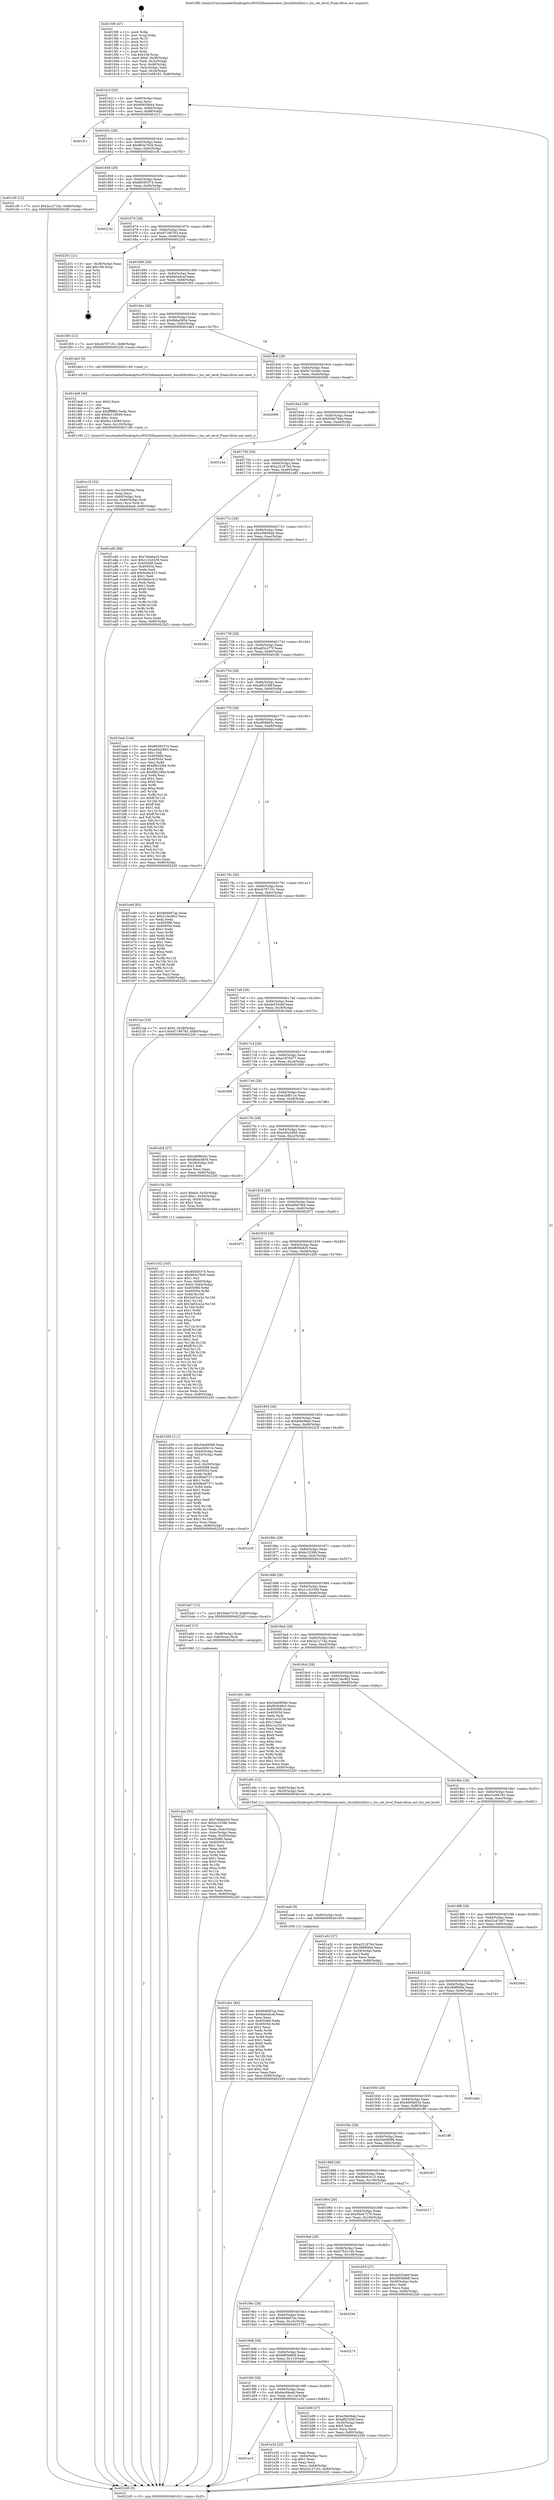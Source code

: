 digraph "0x4015f0" {
  label = "0x4015f0 (/mnt/c/Users/mathe/Desktop/tcc/POCII/binaries/extr_linuxfsbtrfslzo.c_lzo_set_level_Final-ollvm.out::main(0))"
  labelloc = "t"
  node[shape=record]

  Entry [label="",width=0.3,height=0.3,shape=circle,fillcolor=black,style=filled]
  "0x40161f" [label="{
     0x40161f [29]\l
     | [instrs]\l
     &nbsp;&nbsp;0x40161f \<+3\>: mov -0x80(%rbp),%eax\l
     &nbsp;&nbsp;0x401622 \<+2\>: mov %eax,%ecx\l
     &nbsp;&nbsp;0x401624 \<+6\>: sub $0x80659b44,%ecx\l
     &nbsp;&nbsp;0x40162a \<+6\>: mov %eax,-0x84(%rbp)\l
     &nbsp;&nbsp;0x401630 \<+6\>: mov %ecx,-0x88(%rbp)\l
     &nbsp;&nbsp;0x401636 \<+6\>: je 0000000000401f11 \<main+0x921\>\l
  }"]
  "0x401f11" [label="{
     0x401f11\l
  }", style=dashed]
  "0x40163c" [label="{
     0x40163c [28]\l
     | [instrs]\l
     &nbsp;&nbsp;0x40163c \<+5\>: jmp 0000000000401641 \<main+0x51\>\l
     &nbsp;&nbsp;0x401641 \<+6\>: mov -0x84(%rbp),%eax\l
     &nbsp;&nbsp;0x401647 \<+5\>: sub $0x863a7926,%eax\l
     &nbsp;&nbsp;0x40164c \<+6\>: mov %eax,-0x8c(%rbp)\l
     &nbsp;&nbsp;0x401652 \<+6\>: je 0000000000401cf5 \<main+0x705\>\l
  }"]
  Exit [label="",width=0.3,height=0.3,shape=circle,fillcolor=black,style=filled,peripheries=2]
  "0x401cf5" [label="{
     0x401cf5 [12]\l
     | [instrs]\l
     &nbsp;&nbsp;0x401cf5 \<+7\>: movl $0x2a1271bc,-0x80(%rbp)\l
     &nbsp;&nbsp;0x401cfc \<+5\>: jmp 00000000004022d5 \<main+0xce5\>\l
  }"]
  "0x401658" [label="{
     0x401658 [28]\l
     | [instrs]\l
     &nbsp;&nbsp;0x401658 \<+5\>: jmp 000000000040165d \<main+0x6d\>\l
     &nbsp;&nbsp;0x40165d \<+6\>: mov -0x84(%rbp),%eax\l
     &nbsp;&nbsp;0x401663 \<+5\>: sub $0x86583374,%eax\l
     &nbsp;&nbsp;0x401668 \<+6\>: mov %eax,-0x90(%rbp)\l
     &nbsp;&nbsp;0x40166e \<+6\>: je 0000000000402232 \<main+0xc42\>\l
  }"]
  "0x401eb1" [label="{
     0x401eb1 [84]\l
     | [instrs]\l
     &nbsp;&nbsp;0x401eb1 \<+5\>: mov $0x684b87aa,%esi\l
     &nbsp;&nbsp;0x401eb6 \<+5\>: mov $0x8a0adcef,%eax\l
     &nbsp;&nbsp;0x401ebb \<+2\>: xor %ecx,%ecx\l
     &nbsp;&nbsp;0x401ebd \<+7\>: mov 0x405068,%edx\l
     &nbsp;&nbsp;0x401ec4 \<+8\>: mov 0x405054,%r8d\l
     &nbsp;&nbsp;0x401ecc \<+3\>: sub $0x1,%ecx\l
     &nbsp;&nbsp;0x401ecf \<+3\>: mov %edx,%r9d\l
     &nbsp;&nbsp;0x401ed2 \<+3\>: add %ecx,%r9d\l
     &nbsp;&nbsp;0x401ed5 \<+4\>: imul %r9d,%edx\l
     &nbsp;&nbsp;0x401ed9 \<+3\>: and $0x1,%edx\l
     &nbsp;&nbsp;0x401edc \<+3\>: cmp $0x0,%edx\l
     &nbsp;&nbsp;0x401edf \<+4\>: sete %r10b\l
     &nbsp;&nbsp;0x401ee3 \<+4\>: cmp $0xa,%r8d\l
     &nbsp;&nbsp;0x401ee7 \<+4\>: setl %r11b\l
     &nbsp;&nbsp;0x401eeb \<+3\>: mov %r10b,%bl\l
     &nbsp;&nbsp;0x401eee \<+3\>: and %r11b,%bl\l
     &nbsp;&nbsp;0x401ef1 \<+3\>: xor %r11b,%r10b\l
     &nbsp;&nbsp;0x401ef4 \<+3\>: or %r10b,%bl\l
     &nbsp;&nbsp;0x401ef7 \<+3\>: test $0x1,%bl\l
     &nbsp;&nbsp;0x401efa \<+3\>: cmovne %eax,%esi\l
     &nbsp;&nbsp;0x401efd \<+3\>: mov %esi,-0x80(%rbp)\l
     &nbsp;&nbsp;0x401f00 \<+5\>: jmp 00000000004022d5 \<main+0xce5\>\l
  }"]
  "0x402232" [label="{
     0x402232\l
  }", style=dashed]
  "0x401674" [label="{
     0x401674 [28]\l
     | [instrs]\l
     &nbsp;&nbsp;0x401674 \<+5\>: jmp 0000000000401679 \<main+0x89\>\l
     &nbsp;&nbsp;0x401679 \<+6\>: mov -0x84(%rbp),%eax\l
     &nbsp;&nbsp;0x40167f \<+5\>: sub $0x87180783,%eax\l
     &nbsp;&nbsp;0x401684 \<+6\>: mov %eax,-0x94(%rbp)\l
     &nbsp;&nbsp;0x40168a \<+6\>: je 0000000000402201 \<main+0xc11\>\l
  }"]
  "0x401ea8" [label="{
     0x401ea8 [9]\l
     | [instrs]\l
     &nbsp;&nbsp;0x401ea8 \<+4\>: mov -0x60(%rbp),%rdi\l
     &nbsp;&nbsp;0x401eac \<+5\>: call 0000000000401030 \<free@plt\>\l
     | [calls]\l
     &nbsp;&nbsp;0x401030 \{1\} (unknown)\l
  }"]
  "0x402201" [label="{
     0x402201 [21]\l
     | [instrs]\l
     &nbsp;&nbsp;0x402201 \<+3\>: mov -0x38(%rbp),%eax\l
     &nbsp;&nbsp;0x402204 \<+7\>: add $0x108,%rsp\l
     &nbsp;&nbsp;0x40220b \<+1\>: pop %rbx\l
     &nbsp;&nbsp;0x40220c \<+2\>: pop %r12\l
     &nbsp;&nbsp;0x40220e \<+2\>: pop %r13\l
     &nbsp;&nbsp;0x402210 \<+2\>: pop %r14\l
     &nbsp;&nbsp;0x402212 \<+2\>: pop %r15\l
     &nbsp;&nbsp;0x402214 \<+1\>: pop %rbp\l
     &nbsp;&nbsp;0x402215 \<+1\>: ret\l
  }"]
  "0x401690" [label="{
     0x401690 [28]\l
     | [instrs]\l
     &nbsp;&nbsp;0x401690 \<+5\>: jmp 0000000000401695 \<main+0xa5\>\l
     &nbsp;&nbsp;0x401695 \<+6\>: mov -0x84(%rbp),%eax\l
     &nbsp;&nbsp;0x40169b \<+5\>: sub $0x8a0adcef,%eax\l
     &nbsp;&nbsp;0x4016a0 \<+6\>: mov %eax,-0x98(%rbp)\l
     &nbsp;&nbsp;0x4016a6 \<+6\>: je 0000000000401f05 \<main+0x915\>\l
  }"]
  "0x401a10" [label="{
     0x401a10\l
  }", style=dashed]
  "0x401f05" [label="{
     0x401f05 [12]\l
     | [instrs]\l
     &nbsp;&nbsp;0x401f05 \<+7\>: movl $0xcb787151,-0x80(%rbp)\l
     &nbsp;&nbsp;0x401f0c \<+5\>: jmp 00000000004022d5 \<main+0xce5\>\l
  }"]
  "0x4016ac" [label="{
     0x4016ac [28]\l
     | [instrs]\l
     &nbsp;&nbsp;0x4016ac \<+5\>: jmp 00000000004016b1 \<main+0xc1\>\l
     &nbsp;&nbsp;0x4016b1 \<+6\>: mov -0x84(%rbp),%eax\l
     &nbsp;&nbsp;0x4016b7 \<+5\>: sub $0x8bba5854,%eax\l
     &nbsp;&nbsp;0x4016bc \<+6\>: mov %eax,-0x9c(%rbp)\l
     &nbsp;&nbsp;0x4016c2 \<+6\>: je 0000000000401de3 \<main+0x7f3\>\l
  }"]
  "0x401e30" [label="{
     0x401e30 [25]\l
     | [instrs]\l
     &nbsp;&nbsp;0x401e30 \<+2\>: xor %eax,%eax\l
     &nbsp;&nbsp;0x401e32 \<+3\>: mov -0x64(%rbp),%ecx\l
     &nbsp;&nbsp;0x401e35 \<+3\>: sub $0x1,%eax\l
     &nbsp;&nbsp;0x401e38 \<+2\>: sub %eax,%ecx\l
     &nbsp;&nbsp;0x401e3a \<+3\>: mov %ecx,-0x64(%rbp)\l
     &nbsp;&nbsp;0x401e3d \<+7\>: movl $0x2a1271bc,-0x80(%rbp)\l
     &nbsp;&nbsp;0x401e44 \<+5\>: jmp 00000000004022d5 \<main+0xce5\>\l
  }"]
  "0x401de3" [label="{
     0x401de3 [5]\l
     | [instrs]\l
     &nbsp;&nbsp;0x401de3 \<+5\>: call 0000000000401160 \<next_i\>\l
     | [calls]\l
     &nbsp;&nbsp;0x401160 \{1\} (/mnt/c/Users/mathe/Desktop/tcc/POCII/binaries/extr_linuxfsbtrfslzo.c_lzo_set_level_Final-ollvm.out::next_i)\l
  }"]
  "0x4016c8" [label="{
     0x4016c8 [28]\l
     | [instrs]\l
     &nbsp;&nbsp;0x4016c8 \<+5\>: jmp 00000000004016cd \<main+0xdd\>\l
     &nbsp;&nbsp;0x4016cd \<+6\>: mov -0x84(%rbp),%eax\l
     &nbsp;&nbsp;0x4016d3 \<+5\>: sub $0x8c7e249a,%eax\l
     &nbsp;&nbsp;0x4016d8 \<+6\>: mov %eax,-0xa0(%rbp)\l
     &nbsp;&nbsp;0x4016de \<+6\>: je 0000000000402090 \<main+0xaa0\>\l
  }"]
  "0x401e10" [label="{
     0x401e10 [32]\l
     | [instrs]\l
     &nbsp;&nbsp;0x401e10 \<+6\>: mov -0x120(%rbp),%ecx\l
     &nbsp;&nbsp;0x401e16 \<+3\>: imul %eax,%ecx\l
     &nbsp;&nbsp;0x401e19 \<+4\>: mov -0x60(%rbp),%rsi\l
     &nbsp;&nbsp;0x401e1d \<+4\>: movslq -0x64(%rbp),%rdi\l
     &nbsp;&nbsp;0x401e21 \<+3\>: mov %ecx,(%rsi,%rdi,4)\l
     &nbsp;&nbsp;0x401e24 \<+7\>: movl $0x6ac84ea8,-0x80(%rbp)\l
     &nbsp;&nbsp;0x401e2b \<+5\>: jmp 00000000004022d5 \<main+0xce5\>\l
  }"]
  "0x402090" [label="{
     0x402090\l
  }", style=dashed]
  "0x4016e4" [label="{
     0x4016e4 [28]\l
     | [instrs]\l
     &nbsp;&nbsp;0x4016e4 \<+5\>: jmp 00000000004016e9 \<main+0xf9\>\l
     &nbsp;&nbsp;0x4016e9 \<+6\>: mov -0x84(%rbp),%eax\l
     &nbsp;&nbsp;0x4016ef \<+5\>: sub $0x93a07b4a,%eax\l
     &nbsp;&nbsp;0x4016f4 \<+6\>: mov %eax,-0xa4(%rbp)\l
     &nbsp;&nbsp;0x4016fa \<+6\>: je 000000000040214d \<main+0xb5d\>\l
  }"]
  "0x401de8" [label="{
     0x401de8 [40]\l
     | [instrs]\l
     &nbsp;&nbsp;0x401de8 \<+5\>: mov $0x2,%ecx\l
     &nbsp;&nbsp;0x401ded \<+1\>: cltd\l
     &nbsp;&nbsp;0x401dee \<+2\>: idiv %ecx\l
     &nbsp;&nbsp;0x401df0 \<+6\>: imul $0xfffffffe,%edx,%ecx\l
     &nbsp;&nbsp;0x401df6 \<+6\>: add $0x6e118099,%ecx\l
     &nbsp;&nbsp;0x401dfc \<+3\>: add $0x1,%ecx\l
     &nbsp;&nbsp;0x401dff \<+6\>: sub $0x6e118099,%ecx\l
     &nbsp;&nbsp;0x401e05 \<+6\>: mov %ecx,-0x120(%rbp)\l
     &nbsp;&nbsp;0x401e0b \<+5\>: call 0000000000401160 \<next_i\>\l
     | [calls]\l
     &nbsp;&nbsp;0x401160 \{1\} (/mnt/c/Users/mathe/Desktop/tcc/POCII/binaries/extr_linuxfsbtrfslzo.c_lzo_set_level_Final-ollvm.out::next_i)\l
  }"]
  "0x40214d" [label="{
     0x40214d\l
  }", style=dashed]
  "0x401700" [label="{
     0x401700 [28]\l
     | [instrs]\l
     &nbsp;&nbsp;0x401700 \<+5\>: jmp 0000000000401705 \<main+0x115\>\l
     &nbsp;&nbsp;0x401705 \<+6\>: mov -0x84(%rbp),%eax\l
     &nbsp;&nbsp;0x40170b \<+5\>: sub $0xa22187b4,%eax\l
     &nbsp;&nbsp;0x401710 \<+6\>: mov %eax,-0xa8(%rbp)\l
     &nbsp;&nbsp;0x401716 \<+6\>: je 0000000000401a85 \<main+0x495\>\l
  }"]
  "0x401c52" [label="{
     0x401c52 [163]\l
     | [instrs]\l
     &nbsp;&nbsp;0x401c52 \<+5\>: mov $0x86583374,%ecx\l
     &nbsp;&nbsp;0x401c57 \<+5\>: mov $0x863a7926,%edx\l
     &nbsp;&nbsp;0x401c5c \<+3\>: mov $0x1,%sil\l
     &nbsp;&nbsp;0x401c5f \<+4\>: mov %rax,-0x60(%rbp)\l
     &nbsp;&nbsp;0x401c63 \<+7\>: movl $0x0,-0x64(%rbp)\l
     &nbsp;&nbsp;0x401c6a \<+8\>: mov 0x405068,%r8d\l
     &nbsp;&nbsp;0x401c72 \<+8\>: mov 0x405054,%r9d\l
     &nbsp;&nbsp;0x401c7a \<+3\>: mov %r8d,%r10d\l
     &nbsp;&nbsp;0x401c7d \<+7\>: sub $0x3a03ce2a,%r10d\l
     &nbsp;&nbsp;0x401c84 \<+4\>: sub $0x1,%r10d\l
     &nbsp;&nbsp;0x401c88 \<+7\>: add $0x3a03ce2a,%r10d\l
     &nbsp;&nbsp;0x401c8f \<+4\>: imul %r10d,%r8d\l
     &nbsp;&nbsp;0x401c93 \<+4\>: and $0x1,%r8d\l
     &nbsp;&nbsp;0x401c97 \<+4\>: cmp $0x0,%r8d\l
     &nbsp;&nbsp;0x401c9b \<+4\>: sete %r11b\l
     &nbsp;&nbsp;0x401c9f \<+4\>: cmp $0xa,%r9d\l
     &nbsp;&nbsp;0x401ca3 \<+3\>: setl %bl\l
     &nbsp;&nbsp;0x401ca6 \<+3\>: mov %r11b,%r14b\l
     &nbsp;&nbsp;0x401ca9 \<+4\>: xor $0xff,%r14b\l
     &nbsp;&nbsp;0x401cad \<+3\>: mov %bl,%r15b\l
     &nbsp;&nbsp;0x401cb0 \<+4\>: xor $0xff,%r15b\l
     &nbsp;&nbsp;0x401cb4 \<+4\>: xor $0x1,%sil\l
     &nbsp;&nbsp;0x401cb8 \<+3\>: mov %r14b,%r12b\l
     &nbsp;&nbsp;0x401cbb \<+4\>: and $0xff,%r12b\l
     &nbsp;&nbsp;0x401cbf \<+3\>: and %sil,%r11b\l
     &nbsp;&nbsp;0x401cc2 \<+3\>: mov %r15b,%r13b\l
     &nbsp;&nbsp;0x401cc5 \<+4\>: and $0xff,%r13b\l
     &nbsp;&nbsp;0x401cc9 \<+3\>: and %sil,%bl\l
     &nbsp;&nbsp;0x401ccc \<+3\>: or %r11b,%r12b\l
     &nbsp;&nbsp;0x401ccf \<+3\>: or %bl,%r13b\l
     &nbsp;&nbsp;0x401cd2 \<+3\>: xor %r13b,%r12b\l
     &nbsp;&nbsp;0x401cd5 \<+3\>: or %r15b,%r14b\l
     &nbsp;&nbsp;0x401cd8 \<+4\>: xor $0xff,%r14b\l
     &nbsp;&nbsp;0x401cdc \<+4\>: or $0x1,%sil\l
     &nbsp;&nbsp;0x401ce0 \<+3\>: and %sil,%r14b\l
     &nbsp;&nbsp;0x401ce3 \<+3\>: or %r14b,%r12b\l
     &nbsp;&nbsp;0x401ce6 \<+4\>: test $0x1,%r12b\l
     &nbsp;&nbsp;0x401cea \<+3\>: cmovne %edx,%ecx\l
     &nbsp;&nbsp;0x401ced \<+3\>: mov %ecx,-0x80(%rbp)\l
     &nbsp;&nbsp;0x401cf0 \<+5\>: jmp 00000000004022d5 \<main+0xce5\>\l
  }"]
  "0x401a85" [label="{
     0x401a85 [88]\l
     | [instrs]\l
     &nbsp;&nbsp;0x401a85 \<+5\>: mov $0x7e0abe20,%eax\l
     &nbsp;&nbsp;0x401a8a \<+5\>: mov $0x1c1b3339,%ecx\l
     &nbsp;&nbsp;0x401a8f \<+7\>: mov 0x405068,%edx\l
     &nbsp;&nbsp;0x401a96 \<+7\>: mov 0x405054,%esi\l
     &nbsp;&nbsp;0x401a9d \<+2\>: mov %edx,%edi\l
     &nbsp;&nbsp;0x401a9f \<+6\>: add $0x9edec413,%edi\l
     &nbsp;&nbsp;0x401aa5 \<+3\>: sub $0x1,%edi\l
     &nbsp;&nbsp;0x401aa8 \<+6\>: sub $0x9edec413,%edi\l
     &nbsp;&nbsp;0x401aae \<+3\>: imul %edi,%edx\l
     &nbsp;&nbsp;0x401ab1 \<+3\>: and $0x1,%edx\l
     &nbsp;&nbsp;0x401ab4 \<+3\>: cmp $0x0,%edx\l
     &nbsp;&nbsp;0x401ab7 \<+4\>: sete %r8b\l
     &nbsp;&nbsp;0x401abb \<+3\>: cmp $0xa,%esi\l
     &nbsp;&nbsp;0x401abe \<+4\>: setl %r9b\l
     &nbsp;&nbsp;0x401ac2 \<+3\>: mov %r8b,%r10b\l
     &nbsp;&nbsp;0x401ac5 \<+3\>: and %r9b,%r10b\l
     &nbsp;&nbsp;0x401ac8 \<+3\>: xor %r9b,%r8b\l
     &nbsp;&nbsp;0x401acb \<+3\>: or %r8b,%r10b\l
     &nbsp;&nbsp;0x401ace \<+4\>: test $0x1,%r10b\l
     &nbsp;&nbsp;0x401ad2 \<+3\>: cmovne %ecx,%eax\l
     &nbsp;&nbsp;0x401ad5 \<+3\>: mov %eax,-0x80(%rbp)\l
     &nbsp;&nbsp;0x401ad8 \<+5\>: jmp 00000000004022d5 \<main+0xce5\>\l
  }"]
  "0x40171c" [label="{
     0x40171c [28]\l
     | [instrs]\l
     &nbsp;&nbsp;0x40171c \<+5\>: jmp 0000000000401721 \<main+0x131\>\l
     &nbsp;&nbsp;0x401721 \<+6\>: mov -0x84(%rbp),%eax\l
     &nbsp;&nbsp;0x401727 \<+5\>: sub $0xa39e56ab,%eax\l
     &nbsp;&nbsp;0x40172c \<+6\>: mov %eax,-0xac(%rbp)\l
     &nbsp;&nbsp;0x401732 \<+6\>: je 00000000004020b1 \<main+0xac1\>\l
  }"]
  "0x4019f4" [label="{
     0x4019f4 [28]\l
     | [instrs]\l
     &nbsp;&nbsp;0x4019f4 \<+5\>: jmp 00000000004019f9 \<main+0x409\>\l
     &nbsp;&nbsp;0x4019f9 \<+6\>: mov -0x84(%rbp),%eax\l
     &nbsp;&nbsp;0x4019ff \<+5\>: sub $0x6ac84ea8,%eax\l
     &nbsp;&nbsp;0x401a04 \<+6\>: mov %eax,-0x114(%rbp)\l
     &nbsp;&nbsp;0x401a0a \<+6\>: je 0000000000401e30 \<main+0x840\>\l
  }"]
  "0x4020b1" [label="{
     0x4020b1\l
  }", style=dashed]
  "0x401738" [label="{
     0x401738 [28]\l
     | [instrs]\l
     &nbsp;&nbsp;0x401738 \<+5\>: jmp 000000000040173d \<main+0x14d\>\l
     &nbsp;&nbsp;0x40173d \<+6\>: mov -0x84(%rbp),%eax\l
     &nbsp;&nbsp;0x401743 \<+5\>: sub $0xa83c477f,%eax\l
     &nbsp;&nbsp;0x401748 \<+6\>: mov %eax,-0xb0(%rbp)\l
     &nbsp;&nbsp;0x40174e \<+6\>: je 0000000000401ffc \<main+0xa0c\>\l
  }"]
  "0x401b89" [label="{
     0x401b89 [27]\l
     | [instrs]\l
     &nbsp;&nbsp;0x401b89 \<+5\>: mov $0xa39e56ab,%eax\l
     &nbsp;&nbsp;0x401b8e \<+5\>: mov $0xaf92336f,%ecx\l
     &nbsp;&nbsp;0x401b93 \<+3\>: mov -0x30(%rbp),%edx\l
     &nbsp;&nbsp;0x401b96 \<+3\>: cmp $0x0,%edx\l
     &nbsp;&nbsp;0x401b99 \<+3\>: cmove %ecx,%eax\l
     &nbsp;&nbsp;0x401b9c \<+3\>: mov %eax,-0x80(%rbp)\l
     &nbsp;&nbsp;0x401b9f \<+5\>: jmp 00000000004022d5 \<main+0xce5\>\l
  }"]
  "0x401ffc" [label="{
     0x401ffc\l
  }", style=dashed]
  "0x401754" [label="{
     0x401754 [28]\l
     | [instrs]\l
     &nbsp;&nbsp;0x401754 \<+5\>: jmp 0000000000401759 \<main+0x169\>\l
     &nbsp;&nbsp;0x401759 \<+6\>: mov -0x84(%rbp),%eax\l
     &nbsp;&nbsp;0x40175f \<+5\>: sub $0xaf92336f,%eax\l
     &nbsp;&nbsp;0x401764 \<+6\>: mov %eax,-0xb4(%rbp)\l
     &nbsp;&nbsp;0x40176a \<+6\>: je 0000000000401ba4 \<main+0x5b4\>\l
  }"]
  "0x4019d8" [label="{
     0x4019d8 [28]\l
     | [instrs]\l
     &nbsp;&nbsp;0x4019d8 \<+5\>: jmp 00000000004019dd \<main+0x3ed\>\l
     &nbsp;&nbsp;0x4019dd \<+6\>: mov -0x84(%rbp),%eax\l
     &nbsp;&nbsp;0x4019e3 \<+5\>: sub $0x68f3b8b8,%eax\l
     &nbsp;&nbsp;0x4019e8 \<+6\>: mov %eax,-0x110(%rbp)\l
     &nbsp;&nbsp;0x4019ee \<+6\>: je 0000000000401b89 \<main+0x599\>\l
  }"]
  "0x401ba4" [label="{
     0x401ba4 [144]\l
     | [instrs]\l
     &nbsp;&nbsp;0x401ba4 \<+5\>: mov $0x86583374,%eax\l
     &nbsp;&nbsp;0x401ba9 \<+5\>: mov $0xe45a2883,%ecx\l
     &nbsp;&nbsp;0x401bae \<+2\>: mov $0x1,%dl\l
     &nbsp;&nbsp;0x401bb0 \<+7\>: mov 0x405068,%esi\l
     &nbsp;&nbsp;0x401bb7 \<+7\>: mov 0x405054,%edi\l
     &nbsp;&nbsp;0x401bbe \<+3\>: mov %esi,%r8d\l
     &nbsp;&nbsp;0x401bc1 \<+7\>: add $0x6fb22fd4,%r8d\l
     &nbsp;&nbsp;0x401bc8 \<+4\>: sub $0x1,%r8d\l
     &nbsp;&nbsp;0x401bcc \<+7\>: sub $0x6fb22fd4,%r8d\l
     &nbsp;&nbsp;0x401bd3 \<+4\>: imul %r8d,%esi\l
     &nbsp;&nbsp;0x401bd7 \<+3\>: and $0x1,%esi\l
     &nbsp;&nbsp;0x401bda \<+3\>: cmp $0x0,%esi\l
     &nbsp;&nbsp;0x401bdd \<+4\>: sete %r9b\l
     &nbsp;&nbsp;0x401be1 \<+3\>: cmp $0xa,%edi\l
     &nbsp;&nbsp;0x401be4 \<+4\>: setl %r10b\l
     &nbsp;&nbsp;0x401be8 \<+3\>: mov %r9b,%r11b\l
     &nbsp;&nbsp;0x401beb \<+4\>: xor $0xff,%r11b\l
     &nbsp;&nbsp;0x401bef \<+3\>: mov %r10b,%bl\l
     &nbsp;&nbsp;0x401bf2 \<+3\>: xor $0xff,%bl\l
     &nbsp;&nbsp;0x401bf5 \<+3\>: xor $0x1,%dl\l
     &nbsp;&nbsp;0x401bf8 \<+3\>: mov %r11b,%r14b\l
     &nbsp;&nbsp;0x401bfb \<+4\>: and $0xff,%r14b\l
     &nbsp;&nbsp;0x401bff \<+3\>: and %dl,%r9b\l
     &nbsp;&nbsp;0x401c02 \<+3\>: mov %bl,%r15b\l
     &nbsp;&nbsp;0x401c05 \<+4\>: and $0xff,%r15b\l
     &nbsp;&nbsp;0x401c09 \<+3\>: and %dl,%r10b\l
     &nbsp;&nbsp;0x401c0c \<+3\>: or %r9b,%r14b\l
     &nbsp;&nbsp;0x401c0f \<+3\>: or %r10b,%r15b\l
     &nbsp;&nbsp;0x401c12 \<+3\>: xor %r15b,%r14b\l
     &nbsp;&nbsp;0x401c15 \<+3\>: or %bl,%r11b\l
     &nbsp;&nbsp;0x401c18 \<+4\>: xor $0xff,%r11b\l
     &nbsp;&nbsp;0x401c1c \<+3\>: or $0x1,%dl\l
     &nbsp;&nbsp;0x401c1f \<+3\>: and %dl,%r11b\l
     &nbsp;&nbsp;0x401c22 \<+3\>: or %r11b,%r14b\l
     &nbsp;&nbsp;0x401c25 \<+4\>: test $0x1,%r14b\l
     &nbsp;&nbsp;0x401c29 \<+3\>: cmovne %ecx,%eax\l
     &nbsp;&nbsp;0x401c2c \<+3\>: mov %eax,-0x80(%rbp)\l
     &nbsp;&nbsp;0x401c2f \<+5\>: jmp 00000000004022d5 \<main+0xce5\>\l
  }"]
  "0x401770" [label="{
     0x401770 [28]\l
     | [instrs]\l
     &nbsp;&nbsp;0x401770 \<+5\>: jmp 0000000000401775 \<main+0x185\>\l
     &nbsp;&nbsp;0x401775 \<+6\>: mov -0x84(%rbp),%eax\l
     &nbsp;&nbsp;0x40177b \<+5\>: sub $0xc8086e5c,%eax\l
     &nbsp;&nbsp;0x401780 \<+6\>: mov %eax,-0xb8(%rbp)\l
     &nbsp;&nbsp;0x401786 \<+6\>: je 0000000000401e49 \<main+0x859\>\l
  }"]
  "0x402273" [label="{
     0x402273\l
  }", style=dashed]
  "0x401e49" [label="{
     0x401e49 [83]\l
     | [instrs]\l
     &nbsp;&nbsp;0x401e49 \<+5\>: mov $0x684b87aa,%eax\l
     &nbsp;&nbsp;0x401e4e \<+5\>: mov $0x313ec802,%ecx\l
     &nbsp;&nbsp;0x401e53 \<+2\>: xor %edx,%edx\l
     &nbsp;&nbsp;0x401e55 \<+7\>: mov 0x405068,%esi\l
     &nbsp;&nbsp;0x401e5c \<+7\>: mov 0x405054,%edi\l
     &nbsp;&nbsp;0x401e63 \<+3\>: sub $0x1,%edx\l
     &nbsp;&nbsp;0x401e66 \<+3\>: mov %esi,%r8d\l
     &nbsp;&nbsp;0x401e69 \<+3\>: add %edx,%r8d\l
     &nbsp;&nbsp;0x401e6c \<+4\>: imul %r8d,%esi\l
     &nbsp;&nbsp;0x401e70 \<+3\>: and $0x1,%esi\l
     &nbsp;&nbsp;0x401e73 \<+3\>: cmp $0x0,%esi\l
     &nbsp;&nbsp;0x401e76 \<+4\>: sete %r9b\l
     &nbsp;&nbsp;0x401e7a \<+3\>: cmp $0xa,%edi\l
     &nbsp;&nbsp;0x401e7d \<+4\>: setl %r10b\l
     &nbsp;&nbsp;0x401e81 \<+3\>: mov %r9b,%r11b\l
     &nbsp;&nbsp;0x401e84 \<+3\>: and %r10b,%r11b\l
     &nbsp;&nbsp;0x401e87 \<+3\>: xor %r10b,%r9b\l
     &nbsp;&nbsp;0x401e8a \<+3\>: or %r9b,%r11b\l
     &nbsp;&nbsp;0x401e8d \<+4\>: test $0x1,%r11b\l
     &nbsp;&nbsp;0x401e91 \<+3\>: cmovne %ecx,%eax\l
     &nbsp;&nbsp;0x401e94 \<+3\>: mov %eax,-0x80(%rbp)\l
     &nbsp;&nbsp;0x401e97 \<+5\>: jmp 00000000004022d5 \<main+0xce5\>\l
  }"]
  "0x40178c" [label="{
     0x40178c [28]\l
     | [instrs]\l
     &nbsp;&nbsp;0x40178c \<+5\>: jmp 0000000000401791 \<main+0x1a1\>\l
     &nbsp;&nbsp;0x401791 \<+6\>: mov -0x84(%rbp),%eax\l
     &nbsp;&nbsp;0x401797 \<+5\>: sub $0xcb787151,%eax\l
     &nbsp;&nbsp;0x40179c \<+6\>: mov %eax,-0xbc(%rbp)\l
     &nbsp;&nbsp;0x4017a2 \<+6\>: je 00000000004021ee \<main+0xbfe\>\l
  }"]
  "0x4019bc" [label="{
     0x4019bc [28]\l
     | [instrs]\l
     &nbsp;&nbsp;0x4019bc \<+5\>: jmp 00000000004019c1 \<main+0x3d1\>\l
     &nbsp;&nbsp;0x4019c1 \<+6\>: mov -0x84(%rbp),%eax\l
     &nbsp;&nbsp;0x4019c7 \<+5\>: sub $0x684b87aa,%eax\l
     &nbsp;&nbsp;0x4019cc \<+6\>: mov %eax,-0x10c(%rbp)\l
     &nbsp;&nbsp;0x4019d2 \<+6\>: je 0000000000402273 \<main+0xc83\>\l
  }"]
  "0x4021ee" [label="{
     0x4021ee [19]\l
     | [instrs]\l
     &nbsp;&nbsp;0x4021ee \<+7\>: movl $0x0,-0x38(%rbp)\l
     &nbsp;&nbsp;0x4021f5 \<+7\>: movl $0x87180783,-0x80(%rbp)\l
     &nbsp;&nbsp;0x4021fc \<+5\>: jmp 00000000004022d5 \<main+0xce5\>\l
  }"]
  "0x4017a8" [label="{
     0x4017a8 [28]\l
     | [instrs]\l
     &nbsp;&nbsp;0x4017a8 \<+5\>: jmp 00000000004017ad \<main+0x1bd\>\l
     &nbsp;&nbsp;0x4017ad \<+6\>: mov -0x84(%rbp),%eax\l
     &nbsp;&nbsp;0x4017b3 \<+5\>: sub $0xde555ebf,%eax\l
     &nbsp;&nbsp;0x4017b8 \<+6\>: mov %eax,-0xc0(%rbp)\l
     &nbsp;&nbsp;0x4017be \<+6\>: je 0000000000401b6e \<main+0x57e\>\l
  }"]
  "0x402294" [label="{
     0x402294\l
  }", style=dashed]
  "0x401b6e" [label="{
     0x401b6e\l
  }", style=dashed]
  "0x4017c4" [label="{
     0x4017c4 [28]\l
     | [instrs]\l
     &nbsp;&nbsp;0x4017c4 \<+5\>: jmp 00000000004017c9 \<main+0x1d9\>\l
     &nbsp;&nbsp;0x4017c9 \<+6\>: mov -0x84(%rbp),%eax\l
     &nbsp;&nbsp;0x4017cf \<+5\>: sub $0xe1879d77,%eax\l
     &nbsp;&nbsp;0x4017d4 \<+6\>: mov %eax,-0xc4(%rbp)\l
     &nbsp;&nbsp;0x4017da \<+6\>: je 0000000000401f69 \<main+0x979\>\l
  }"]
  "0x4019a0" [label="{
     0x4019a0 [28]\l
     | [instrs]\l
     &nbsp;&nbsp;0x4019a0 \<+5\>: jmp 00000000004019a5 \<main+0x3b5\>\l
     &nbsp;&nbsp;0x4019a5 \<+6\>: mov -0x84(%rbp),%eax\l
     &nbsp;&nbsp;0x4019ab \<+5\>: sub $0x57b3c14b,%eax\l
     &nbsp;&nbsp;0x4019b0 \<+6\>: mov %eax,-0x108(%rbp)\l
     &nbsp;&nbsp;0x4019b6 \<+6\>: je 0000000000402294 \<main+0xca4\>\l
  }"]
  "0x401f69" [label="{
     0x401f69\l
  }", style=dashed]
  "0x4017e0" [label="{
     0x4017e0 [28]\l
     | [instrs]\l
     &nbsp;&nbsp;0x4017e0 \<+5\>: jmp 00000000004017e5 \<main+0x1f5\>\l
     &nbsp;&nbsp;0x4017e5 \<+6\>: mov -0x84(%rbp),%eax\l
     &nbsp;&nbsp;0x4017eb \<+5\>: sub $0xe2bfb11e,%eax\l
     &nbsp;&nbsp;0x4017f0 \<+6\>: mov %eax,-0xc8(%rbp)\l
     &nbsp;&nbsp;0x4017f6 \<+6\>: je 0000000000401dc8 \<main+0x7d8\>\l
  }"]
  "0x401b53" [label="{
     0x401b53 [27]\l
     | [instrs]\l
     &nbsp;&nbsp;0x401b53 \<+5\>: mov $0xde555ebf,%eax\l
     &nbsp;&nbsp;0x401b58 \<+5\>: mov $0x68f3b8b8,%ecx\l
     &nbsp;&nbsp;0x401b5d \<+3\>: mov -0x30(%rbp),%edx\l
     &nbsp;&nbsp;0x401b60 \<+3\>: cmp $0x1,%edx\l
     &nbsp;&nbsp;0x401b63 \<+3\>: cmovl %ecx,%eax\l
     &nbsp;&nbsp;0x401b66 \<+3\>: mov %eax,-0x80(%rbp)\l
     &nbsp;&nbsp;0x401b69 \<+5\>: jmp 00000000004022d5 \<main+0xce5\>\l
  }"]
  "0x401dc8" [label="{
     0x401dc8 [27]\l
     | [instrs]\l
     &nbsp;&nbsp;0x401dc8 \<+5\>: mov $0xc8086e5c,%eax\l
     &nbsp;&nbsp;0x401dcd \<+5\>: mov $0x8bba5854,%ecx\l
     &nbsp;&nbsp;0x401dd2 \<+3\>: mov -0x29(%rbp),%dl\l
     &nbsp;&nbsp;0x401dd5 \<+3\>: test $0x1,%dl\l
     &nbsp;&nbsp;0x401dd8 \<+3\>: cmovne %ecx,%eax\l
     &nbsp;&nbsp;0x401ddb \<+3\>: mov %eax,-0x80(%rbp)\l
     &nbsp;&nbsp;0x401dde \<+5\>: jmp 00000000004022d5 \<main+0xce5\>\l
  }"]
  "0x4017fc" [label="{
     0x4017fc [28]\l
     | [instrs]\l
     &nbsp;&nbsp;0x4017fc \<+5\>: jmp 0000000000401801 \<main+0x211\>\l
     &nbsp;&nbsp;0x401801 \<+6\>: mov -0x84(%rbp),%eax\l
     &nbsp;&nbsp;0x401807 \<+5\>: sub $0xe45a2883,%eax\l
     &nbsp;&nbsp;0x40180c \<+6\>: mov %eax,-0xcc(%rbp)\l
     &nbsp;&nbsp;0x401812 \<+6\>: je 0000000000401c34 \<main+0x644\>\l
  }"]
  "0x401984" [label="{
     0x401984 [28]\l
     | [instrs]\l
     &nbsp;&nbsp;0x401984 \<+5\>: jmp 0000000000401989 \<main+0x399\>\l
     &nbsp;&nbsp;0x401989 \<+6\>: mov -0x84(%rbp),%eax\l
     &nbsp;&nbsp;0x40198f \<+5\>: sub $0x56e47279,%eax\l
     &nbsp;&nbsp;0x401994 \<+6\>: mov %eax,-0x104(%rbp)\l
     &nbsp;&nbsp;0x40199a \<+6\>: je 0000000000401b53 \<main+0x563\>\l
  }"]
  "0x401c34" [label="{
     0x401c34 [30]\l
     | [instrs]\l
     &nbsp;&nbsp;0x401c34 \<+7\>: movl $0x64,-0x50(%rbp)\l
     &nbsp;&nbsp;0x401c3b \<+7\>: movl $0x1,-0x54(%rbp)\l
     &nbsp;&nbsp;0x401c42 \<+4\>: movslq -0x54(%rbp),%rax\l
     &nbsp;&nbsp;0x401c46 \<+4\>: shl $0x2,%rax\l
     &nbsp;&nbsp;0x401c4a \<+3\>: mov %rax,%rdi\l
     &nbsp;&nbsp;0x401c4d \<+5\>: call 0000000000401050 \<malloc@plt\>\l
     | [calls]\l
     &nbsp;&nbsp;0x401050 \{1\} (unknown)\l
  }"]
  "0x401818" [label="{
     0x401818 [28]\l
     | [instrs]\l
     &nbsp;&nbsp;0x401818 \<+5\>: jmp 000000000040181d \<main+0x22d\>\l
     &nbsp;&nbsp;0x40181d \<+6\>: mov -0x84(%rbp),%eax\l
     &nbsp;&nbsp;0x401823 \<+5\>: sub $0xe69d7fe4,%eax\l
     &nbsp;&nbsp;0x401828 \<+6\>: mov %eax,-0xd0(%rbp)\l
     &nbsp;&nbsp;0x40182e \<+6\>: je 0000000000402071 \<main+0xa81\>\l
  }"]
  "0x402017" [label="{
     0x402017\l
  }", style=dashed]
  "0x402071" [label="{
     0x402071\l
  }", style=dashed]
  "0x401834" [label="{
     0x401834 [28]\l
     | [instrs]\l
     &nbsp;&nbsp;0x401834 \<+5\>: jmp 0000000000401839 \<main+0x249\>\l
     &nbsp;&nbsp;0x401839 \<+6\>: mov -0x84(%rbp),%eax\l
     &nbsp;&nbsp;0x40183f \<+5\>: sub $0xf83848c5,%eax\l
     &nbsp;&nbsp;0x401844 \<+6\>: mov %eax,-0xd4(%rbp)\l
     &nbsp;&nbsp;0x40184a \<+6\>: je 0000000000401d59 \<main+0x769\>\l
  }"]
  "0x401968" [label="{
     0x401968 [28]\l
     | [instrs]\l
     &nbsp;&nbsp;0x401968 \<+5\>: jmp 000000000040196d \<main+0x37d\>\l
     &nbsp;&nbsp;0x40196d \<+6\>: mov -0x84(%rbp),%eax\l
     &nbsp;&nbsp;0x401973 \<+5\>: sub $0x56b43c15,%eax\l
     &nbsp;&nbsp;0x401978 \<+6\>: mov %eax,-0x100(%rbp)\l
     &nbsp;&nbsp;0x40197e \<+6\>: je 0000000000402017 \<main+0xa27\>\l
  }"]
  "0x401d59" [label="{
     0x401d59 [111]\l
     | [instrs]\l
     &nbsp;&nbsp;0x401d59 \<+5\>: mov $0x54e08586,%eax\l
     &nbsp;&nbsp;0x401d5e \<+5\>: mov $0xe2bfb11e,%ecx\l
     &nbsp;&nbsp;0x401d63 \<+3\>: mov -0x64(%rbp),%edx\l
     &nbsp;&nbsp;0x401d66 \<+3\>: cmp -0x54(%rbp),%edx\l
     &nbsp;&nbsp;0x401d69 \<+4\>: setl %sil\l
     &nbsp;&nbsp;0x401d6d \<+4\>: and $0x1,%sil\l
     &nbsp;&nbsp;0x401d71 \<+4\>: mov %sil,-0x29(%rbp)\l
     &nbsp;&nbsp;0x401d75 \<+7\>: mov 0x405068,%edx\l
     &nbsp;&nbsp;0x401d7c \<+7\>: mov 0x405054,%edi\l
     &nbsp;&nbsp;0x401d83 \<+3\>: mov %edx,%r8d\l
     &nbsp;&nbsp;0x401d86 \<+7\>: add $0x9be97371,%r8d\l
     &nbsp;&nbsp;0x401d8d \<+4\>: sub $0x1,%r8d\l
     &nbsp;&nbsp;0x401d91 \<+7\>: sub $0x9be97371,%r8d\l
     &nbsp;&nbsp;0x401d98 \<+4\>: imul %r8d,%edx\l
     &nbsp;&nbsp;0x401d9c \<+3\>: and $0x1,%edx\l
     &nbsp;&nbsp;0x401d9f \<+3\>: cmp $0x0,%edx\l
     &nbsp;&nbsp;0x401da2 \<+4\>: sete %sil\l
     &nbsp;&nbsp;0x401da6 \<+3\>: cmp $0xa,%edi\l
     &nbsp;&nbsp;0x401da9 \<+4\>: setl %r9b\l
     &nbsp;&nbsp;0x401dad \<+3\>: mov %sil,%r10b\l
     &nbsp;&nbsp;0x401db0 \<+3\>: and %r9b,%r10b\l
     &nbsp;&nbsp;0x401db3 \<+3\>: xor %r9b,%sil\l
     &nbsp;&nbsp;0x401db6 \<+3\>: or %sil,%r10b\l
     &nbsp;&nbsp;0x401db9 \<+4\>: test $0x1,%r10b\l
     &nbsp;&nbsp;0x401dbd \<+3\>: cmovne %ecx,%eax\l
     &nbsp;&nbsp;0x401dc0 \<+3\>: mov %eax,-0x80(%rbp)\l
     &nbsp;&nbsp;0x401dc3 \<+5\>: jmp 00000000004022d5 \<main+0xce5\>\l
  }"]
  "0x401850" [label="{
     0x401850 [28]\l
     | [instrs]\l
     &nbsp;&nbsp;0x401850 \<+5\>: jmp 0000000000401855 \<main+0x265\>\l
     &nbsp;&nbsp;0x401855 \<+6\>: mov -0x84(%rbp),%eax\l
     &nbsp;&nbsp;0x40185b \<+5\>: sub $0xfe6e98e0,%eax\l
     &nbsp;&nbsp;0x401860 \<+6\>: mov %eax,-0xd8(%rbp)\l
     &nbsp;&nbsp;0x401866 \<+6\>: je 00000000004022c9 \<main+0xcd9\>\l
  }"]
  "0x402267" [label="{
     0x402267\l
  }", style=dashed]
  "0x4022c9" [label="{
     0x4022c9\l
  }", style=dashed]
  "0x40186c" [label="{
     0x40186c [28]\l
     | [instrs]\l
     &nbsp;&nbsp;0x40186c \<+5\>: jmp 0000000000401871 \<main+0x281\>\l
     &nbsp;&nbsp;0x401871 \<+6\>: mov -0x84(%rbp),%eax\l
     &nbsp;&nbsp;0x401877 \<+5\>: sub $0xbc3338b,%eax\l
     &nbsp;&nbsp;0x40187c \<+6\>: mov %eax,-0xdc(%rbp)\l
     &nbsp;&nbsp;0x401882 \<+6\>: je 0000000000401b47 \<main+0x557\>\l
  }"]
  "0x40194c" [label="{
     0x40194c [28]\l
     | [instrs]\l
     &nbsp;&nbsp;0x40194c \<+5\>: jmp 0000000000401951 \<main+0x361\>\l
     &nbsp;&nbsp;0x401951 \<+6\>: mov -0x84(%rbp),%eax\l
     &nbsp;&nbsp;0x401957 \<+5\>: sub $0x54e08586,%eax\l
     &nbsp;&nbsp;0x40195c \<+6\>: mov %eax,-0xfc(%rbp)\l
     &nbsp;&nbsp;0x401962 \<+6\>: je 0000000000402267 \<main+0xc77\>\l
  }"]
  "0x401b47" [label="{
     0x401b47 [12]\l
     | [instrs]\l
     &nbsp;&nbsp;0x401b47 \<+7\>: movl $0x56e47279,-0x80(%rbp)\l
     &nbsp;&nbsp;0x401b4e \<+5\>: jmp 00000000004022d5 \<main+0xce5\>\l
  }"]
  "0x401888" [label="{
     0x401888 [28]\l
     | [instrs]\l
     &nbsp;&nbsp;0x401888 \<+5\>: jmp 000000000040188d \<main+0x29d\>\l
     &nbsp;&nbsp;0x40188d \<+6\>: mov -0x84(%rbp),%eax\l
     &nbsp;&nbsp;0x401893 \<+5\>: sub $0x1c1b3339,%eax\l
     &nbsp;&nbsp;0x401898 \<+6\>: mov %eax,-0xe0(%rbp)\l
     &nbsp;&nbsp;0x40189e \<+6\>: je 0000000000401add \<main+0x4ed\>\l
  }"]
  "0x401ff0" [label="{
     0x401ff0\l
  }", style=dashed]
  "0x401add" [label="{
     0x401add [13]\l
     | [instrs]\l
     &nbsp;&nbsp;0x401add \<+4\>: mov -0x48(%rbp),%rax\l
     &nbsp;&nbsp;0x401ae1 \<+4\>: mov 0x8(%rax),%rdi\l
     &nbsp;&nbsp;0x401ae5 \<+5\>: call 0000000000401060 \<atoi@plt\>\l
     | [calls]\l
     &nbsp;&nbsp;0x401060 \{1\} (unknown)\l
  }"]
  "0x4018a4" [label="{
     0x4018a4 [28]\l
     | [instrs]\l
     &nbsp;&nbsp;0x4018a4 \<+5\>: jmp 00000000004018a9 \<main+0x2b9\>\l
     &nbsp;&nbsp;0x4018a9 \<+6\>: mov -0x84(%rbp),%eax\l
     &nbsp;&nbsp;0x4018af \<+5\>: sub $0x2a1271bc,%eax\l
     &nbsp;&nbsp;0x4018b4 \<+6\>: mov %eax,-0xe4(%rbp)\l
     &nbsp;&nbsp;0x4018ba \<+6\>: je 0000000000401d01 \<main+0x711\>\l
  }"]
  "0x401930" [label="{
     0x401930 [28]\l
     | [instrs]\l
     &nbsp;&nbsp;0x401930 \<+5\>: jmp 0000000000401935 \<main+0x345\>\l
     &nbsp;&nbsp;0x401935 \<+6\>: mov -0x84(%rbp),%eax\l
     &nbsp;&nbsp;0x40193b \<+5\>: sub $0x4000b034,%eax\l
     &nbsp;&nbsp;0x401940 \<+6\>: mov %eax,-0xf8(%rbp)\l
     &nbsp;&nbsp;0x401946 \<+6\>: je 0000000000401ff0 \<main+0xa00\>\l
  }"]
  "0x401d01" [label="{
     0x401d01 [88]\l
     | [instrs]\l
     &nbsp;&nbsp;0x401d01 \<+5\>: mov $0x54e08586,%eax\l
     &nbsp;&nbsp;0x401d06 \<+5\>: mov $0xf83848c5,%ecx\l
     &nbsp;&nbsp;0x401d0b \<+7\>: mov 0x405068,%edx\l
     &nbsp;&nbsp;0x401d12 \<+7\>: mov 0x405054,%esi\l
     &nbsp;&nbsp;0x401d19 \<+2\>: mov %edx,%edi\l
     &nbsp;&nbsp;0x401d1b \<+6\>: sub $0xc1a32c5d,%edi\l
     &nbsp;&nbsp;0x401d21 \<+3\>: sub $0x1,%edi\l
     &nbsp;&nbsp;0x401d24 \<+6\>: add $0xc1a32c5d,%edi\l
     &nbsp;&nbsp;0x401d2a \<+3\>: imul %edi,%edx\l
     &nbsp;&nbsp;0x401d2d \<+3\>: and $0x1,%edx\l
     &nbsp;&nbsp;0x401d30 \<+3\>: cmp $0x0,%edx\l
     &nbsp;&nbsp;0x401d33 \<+4\>: sete %r8b\l
     &nbsp;&nbsp;0x401d37 \<+3\>: cmp $0xa,%esi\l
     &nbsp;&nbsp;0x401d3a \<+4\>: setl %r9b\l
     &nbsp;&nbsp;0x401d3e \<+3\>: mov %r8b,%r10b\l
     &nbsp;&nbsp;0x401d41 \<+3\>: and %r9b,%r10b\l
     &nbsp;&nbsp;0x401d44 \<+3\>: xor %r9b,%r8b\l
     &nbsp;&nbsp;0x401d47 \<+3\>: or %r8b,%r10b\l
     &nbsp;&nbsp;0x401d4a \<+4\>: test $0x1,%r10b\l
     &nbsp;&nbsp;0x401d4e \<+3\>: cmovne %ecx,%eax\l
     &nbsp;&nbsp;0x401d51 \<+3\>: mov %eax,-0x80(%rbp)\l
     &nbsp;&nbsp;0x401d54 \<+5\>: jmp 00000000004022d5 \<main+0xce5\>\l
  }"]
  "0x4018c0" [label="{
     0x4018c0 [28]\l
     | [instrs]\l
     &nbsp;&nbsp;0x4018c0 \<+5\>: jmp 00000000004018c5 \<main+0x2d5\>\l
     &nbsp;&nbsp;0x4018c5 \<+6\>: mov -0x84(%rbp),%eax\l
     &nbsp;&nbsp;0x4018cb \<+5\>: sub $0x313ec802,%eax\l
     &nbsp;&nbsp;0x4018d0 \<+6\>: mov %eax,-0xe8(%rbp)\l
     &nbsp;&nbsp;0x4018d6 \<+6\>: je 0000000000401e9c \<main+0x8ac\>\l
  }"]
  "0x401a6d" [label="{
     0x401a6d\l
  }", style=dashed]
  "0x401e9c" [label="{
     0x401e9c [12]\l
     | [instrs]\l
     &nbsp;&nbsp;0x401e9c \<+4\>: mov -0x60(%rbp),%rdi\l
     &nbsp;&nbsp;0x401ea0 \<+3\>: mov -0x50(%rbp),%esi\l
     &nbsp;&nbsp;0x401ea3 \<+5\>: call 00000000004015e0 \<lzo_set_level\>\l
     | [calls]\l
     &nbsp;&nbsp;0x4015e0 \{1\} (/mnt/c/Users/mathe/Desktop/tcc/POCII/binaries/extr_linuxfsbtrfslzo.c_lzo_set_level_Final-ollvm.out::lzo_set_level)\l
  }"]
  "0x4018dc" [label="{
     0x4018dc [28]\l
     | [instrs]\l
     &nbsp;&nbsp;0x4018dc \<+5\>: jmp 00000000004018e1 \<main+0x2f1\>\l
     &nbsp;&nbsp;0x4018e1 \<+6\>: mov -0x84(%rbp),%eax\l
     &nbsp;&nbsp;0x4018e7 \<+5\>: sub $0x31e69181,%eax\l
     &nbsp;&nbsp;0x4018ec \<+6\>: mov %eax,-0xec(%rbp)\l
     &nbsp;&nbsp;0x4018f2 \<+6\>: je 0000000000401a52 \<main+0x462\>\l
  }"]
  "0x401914" [label="{
     0x401914 [28]\l
     | [instrs]\l
     &nbsp;&nbsp;0x401914 \<+5\>: jmp 0000000000401919 \<main+0x329\>\l
     &nbsp;&nbsp;0x401919 \<+6\>: mov -0x84(%rbp),%eax\l
     &nbsp;&nbsp;0x40191f \<+5\>: sub $0x369f090a,%eax\l
     &nbsp;&nbsp;0x401924 \<+6\>: mov %eax,-0xf4(%rbp)\l
     &nbsp;&nbsp;0x40192a \<+6\>: je 0000000000401a6d \<main+0x47d\>\l
  }"]
  "0x401a52" [label="{
     0x401a52 [27]\l
     | [instrs]\l
     &nbsp;&nbsp;0x401a52 \<+5\>: mov $0xa22187b4,%eax\l
     &nbsp;&nbsp;0x401a57 \<+5\>: mov $0x369f090a,%ecx\l
     &nbsp;&nbsp;0x401a5c \<+3\>: mov -0x34(%rbp),%edx\l
     &nbsp;&nbsp;0x401a5f \<+3\>: cmp $0x2,%edx\l
     &nbsp;&nbsp;0x401a62 \<+3\>: cmovne %ecx,%eax\l
     &nbsp;&nbsp;0x401a65 \<+3\>: mov %eax,-0x80(%rbp)\l
     &nbsp;&nbsp;0x401a68 \<+5\>: jmp 00000000004022d5 \<main+0xce5\>\l
  }"]
  "0x4018f8" [label="{
     0x4018f8 [28]\l
     | [instrs]\l
     &nbsp;&nbsp;0x4018f8 \<+5\>: jmp 00000000004018fd \<main+0x30d\>\l
     &nbsp;&nbsp;0x4018fd \<+6\>: mov -0x84(%rbp),%eax\l
     &nbsp;&nbsp;0x401903 \<+5\>: sub $0x32cd7e87,%eax\l
     &nbsp;&nbsp;0x401908 \<+6\>: mov %eax,-0xf0(%rbp)\l
     &nbsp;&nbsp;0x40190e \<+6\>: je 00000000004020bd \<main+0xacd\>\l
  }"]
  "0x4022d5" [label="{
     0x4022d5 [5]\l
     | [instrs]\l
     &nbsp;&nbsp;0x4022d5 \<+5\>: jmp 000000000040161f \<main+0x2f\>\l
  }"]
  "0x4015f0" [label="{
     0x4015f0 [47]\l
     | [instrs]\l
     &nbsp;&nbsp;0x4015f0 \<+1\>: push %rbp\l
     &nbsp;&nbsp;0x4015f1 \<+3\>: mov %rsp,%rbp\l
     &nbsp;&nbsp;0x4015f4 \<+2\>: push %r15\l
     &nbsp;&nbsp;0x4015f6 \<+2\>: push %r14\l
     &nbsp;&nbsp;0x4015f8 \<+2\>: push %r13\l
     &nbsp;&nbsp;0x4015fa \<+2\>: push %r12\l
     &nbsp;&nbsp;0x4015fc \<+1\>: push %rbx\l
     &nbsp;&nbsp;0x4015fd \<+7\>: sub $0x108,%rsp\l
     &nbsp;&nbsp;0x401604 \<+7\>: movl $0x0,-0x38(%rbp)\l
     &nbsp;&nbsp;0x40160b \<+3\>: mov %edi,-0x3c(%rbp)\l
     &nbsp;&nbsp;0x40160e \<+4\>: mov %rsi,-0x48(%rbp)\l
     &nbsp;&nbsp;0x401612 \<+3\>: mov -0x3c(%rbp),%edi\l
     &nbsp;&nbsp;0x401615 \<+3\>: mov %edi,-0x34(%rbp)\l
     &nbsp;&nbsp;0x401618 \<+7\>: movl $0x31e69181,-0x80(%rbp)\l
  }"]
  "0x401aea" [label="{
     0x401aea [93]\l
     | [instrs]\l
     &nbsp;&nbsp;0x401aea \<+5\>: mov $0x7e0abe20,%ecx\l
     &nbsp;&nbsp;0x401aef \<+5\>: mov $0xbc3338b,%edx\l
     &nbsp;&nbsp;0x401af4 \<+2\>: xor %esi,%esi\l
     &nbsp;&nbsp;0x401af6 \<+3\>: mov %eax,-0x4c(%rbp)\l
     &nbsp;&nbsp;0x401af9 \<+3\>: mov -0x4c(%rbp),%eax\l
     &nbsp;&nbsp;0x401afc \<+3\>: mov %eax,-0x30(%rbp)\l
     &nbsp;&nbsp;0x401aff \<+7\>: mov 0x405068,%eax\l
     &nbsp;&nbsp;0x401b06 \<+8\>: mov 0x405054,%r8d\l
     &nbsp;&nbsp;0x401b0e \<+3\>: sub $0x1,%esi\l
     &nbsp;&nbsp;0x401b11 \<+3\>: mov %eax,%r9d\l
     &nbsp;&nbsp;0x401b14 \<+3\>: add %esi,%r9d\l
     &nbsp;&nbsp;0x401b17 \<+4\>: imul %r9d,%eax\l
     &nbsp;&nbsp;0x401b1b \<+3\>: and $0x1,%eax\l
     &nbsp;&nbsp;0x401b1e \<+3\>: cmp $0x0,%eax\l
     &nbsp;&nbsp;0x401b21 \<+4\>: sete %r10b\l
     &nbsp;&nbsp;0x401b25 \<+4\>: cmp $0xa,%r8d\l
     &nbsp;&nbsp;0x401b29 \<+4\>: setl %r11b\l
     &nbsp;&nbsp;0x401b2d \<+3\>: mov %r10b,%bl\l
     &nbsp;&nbsp;0x401b30 \<+3\>: and %r11b,%bl\l
     &nbsp;&nbsp;0x401b33 \<+3\>: xor %r11b,%r10b\l
     &nbsp;&nbsp;0x401b36 \<+3\>: or %r10b,%bl\l
     &nbsp;&nbsp;0x401b39 \<+3\>: test $0x1,%bl\l
     &nbsp;&nbsp;0x401b3c \<+3\>: cmovne %edx,%ecx\l
     &nbsp;&nbsp;0x401b3f \<+3\>: mov %ecx,-0x80(%rbp)\l
     &nbsp;&nbsp;0x401b42 \<+5\>: jmp 00000000004022d5 \<main+0xce5\>\l
  }"]
  "0x4020bd" [label="{
     0x4020bd\l
  }", style=dashed]
  Entry -> "0x4015f0" [label=" 1"]
  "0x40161f" -> "0x401f11" [label=" 0"]
  "0x40161f" -> "0x40163c" [label=" 22"]
  "0x402201" -> Exit [label=" 1"]
  "0x40163c" -> "0x401cf5" [label=" 1"]
  "0x40163c" -> "0x401658" [label=" 21"]
  "0x4021ee" -> "0x4022d5" [label=" 1"]
  "0x401658" -> "0x402232" [label=" 0"]
  "0x401658" -> "0x401674" [label=" 21"]
  "0x401f05" -> "0x4022d5" [label=" 1"]
  "0x401674" -> "0x402201" [label=" 1"]
  "0x401674" -> "0x401690" [label=" 20"]
  "0x401eb1" -> "0x4022d5" [label=" 1"]
  "0x401690" -> "0x401f05" [label=" 1"]
  "0x401690" -> "0x4016ac" [label=" 19"]
  "0x401ea8" -> "0x401eb1" [label=" 1"]
  "0x4016ac" -> "0x401de3" [label=" 1"]
  "0x4016ac" -> "0x4016c8" [label=" 18"]
  "0x401e9c" -> "0x401ea8" [label=" 1"]
  "0x4016c8" -> "0x402090" [label=" 0"]
  "0x4016c8" -> "0x4016e4" [label=" 18"]
  "0x401e30" -> "0x4022d5" [label=" 1"]
  "0x4016e4" -> "0x40214d" [label=" 0"]
  "0x4016e4" -> "0x401700" [label=" 18"]
  "0x4019f4" -> "0x401a10" [label=" 0"]
  "0x401700" -> "0x401a85" [label=" 1"]
  "0x401700" -> "0x40171c" [label=" 17"]
  "0x4019f4" -> "0x401e30" [label=" 1"]
  "0x40171c" -> "0x4020b1" [label=" 0"]
  "0x40171c" -> "0x401738" [label=" 17"]
  "0x401e49" -> "0x4022d5" [label=" 1"]
  "0x401738" -> "0x401ffc" [label=" 0"]
  "0x401738" -> "0x401754" [label=" 17"]
  "0x401e10" -> "0x4022d5" [label=" 1"]
  "0x401754" -> "0x401ba4" [label=" 1"]
  "0x401754" -> "0x401770" [label=" 16"]
  "0x401de3" -> "0x401de8" [label=" 1"]
  "0x401770" -> "0x401e49" [label=" 1"]
  "0x401770" -> "0x40178c" [label=" 15"]
  "0x401dc8" -> "0x4022d5" [label=" 2"]
  "0x40178c" -> "0x4021ee" [label=" 1"]
  "0x40178c" -> "0x4017a8" [label=" 14"]
  "0x401d01" -> "0x4022d5" [label=" 2"]
  "0x4017a8" -> "0x401b6e" [label=" 0"]
  "0x4017a8" -> "0x4017c4" [label=" 14"]
  "0x401cf5" -> "0x4022d5" [label=" 1"]
  "0x4017c4" -> "0x401f69" [label=" 0"]
  "0x4017c4" -> "0x4017e0" [label=" 14"]
  "0x401c34" -> "0x401c52" [label=" 1"]
  "0x4017e0" -> "0x401dc8" [label=" 2"]
  "0x4017e0" -> "0x4017fc" [label=" 12"]
  "0x401ba4" -> "0x4022d5" [label=" 1"]
  "0x4017fc" -> "0x401c34" [label=" 1"]
  "0x4017fc" -> "0x401818" [label=" 11"]
  "0x4019d8" -> "0x4019f4" [label=" 1"]
  "0x401818" -> "0x402071" [label=" 0"]
  "0x401818" -> "0x401834" [label=" 11"]
  "0x4019d8" -> "0x401b89" [label=" 1"]
  "0x401834" -> "0x401d59" [label=" 2"]
  "0x401834" -> "0x401850" [label=" 9"]
  "0x4019bc" -> "0x4019d8" [label=" 2"]
  "0x401850" -> "0x4022c9" [label=" 0"]
  "0x401850" -> "0x40186c" [label=" 9"]
  "0x4019bc" -> "0x402273" [label=" 0"]
  "0x40186c" -> "0x401b47" [label=" 1"]
  "0x40186c" -> "0x401888" [label=" 8"]
  "0x4019a0" -> "0x4019bc" [label=" 2"]
  "0x401888" -> "0x401add" [label=" 1"]
  "0x401888" -> "0x4018a4" [label=" 7"]
  "0x4019a0" -> "0x402294" [label=" 0"]
  "0x4018a4" -> "0x401d01" [label=" 2"]
  "0x4018a4" -> "0x4018c0" [label=" 5"]
  "0x401b53" -> "0x4022d5" [label=" 1"]
  "0x4018c0" -> "0x401e9c" [label=" 1"]
  "0x4018c0" -> "0x4018dc" [label=" 4"]
  "0x401984" -> "0x4019a0" [label=" 2"]
  "0x4018dc" -> "0x401a52" [label=" 1"]
  "0x4018dc" -> "0x4018f8" [label=" 3"]
  "0x401a52" -> "0x4022d5" [label=" 1"]
  "0x4015f0" -> "0x40161f" [label=" 1"]
  "0x4022d5" -> "0x40161f" [label=" 21"]
  "0x401a85" -> "0x4022d5" [label=" 1"]
  "0x401add" -> "0x401aea" [label=" 1"]
  "0x401aea" -> "0x4022d5" [label=" 1"]
  "0x401b47" -> "0x4022d5" [label=" 1"]
  "0x401b89" -> "0x4022d5" [label=" 1"]
  "0x4018f8" -> "0x4020bd" [label=" 0"]
  "0x4018f8" -> "0x401914" [label=" 3"]
  "0x401984" -> "0x401b53" [label=" 1"]
  "0x401914" -> "0x401a6d" [label=" 0"]
  "0x401914" -> "0x401930" [label=" 3"]
  "0x401c52" -> "0x4022d5" [label=" 1"]
  "0x401930" -> "0x401ff0" [label=" 0"]
  "0x401930" -> "0x40194c" [label=" 3"]
  "0x401d59" -> "0x4022d5" [label=" 2"]
  "0x40194c" -> "0x402267" [label=" 0"]
  "0x40194c" -> "0x401968" [label=" 3"]
  "0x401de8" -> "0x401e10" [label=" 1"]
  "0x401968" -> "0x402017" [label=" 0"]
  "0x401968" -> "0x401984" [label=" 3"]
}
